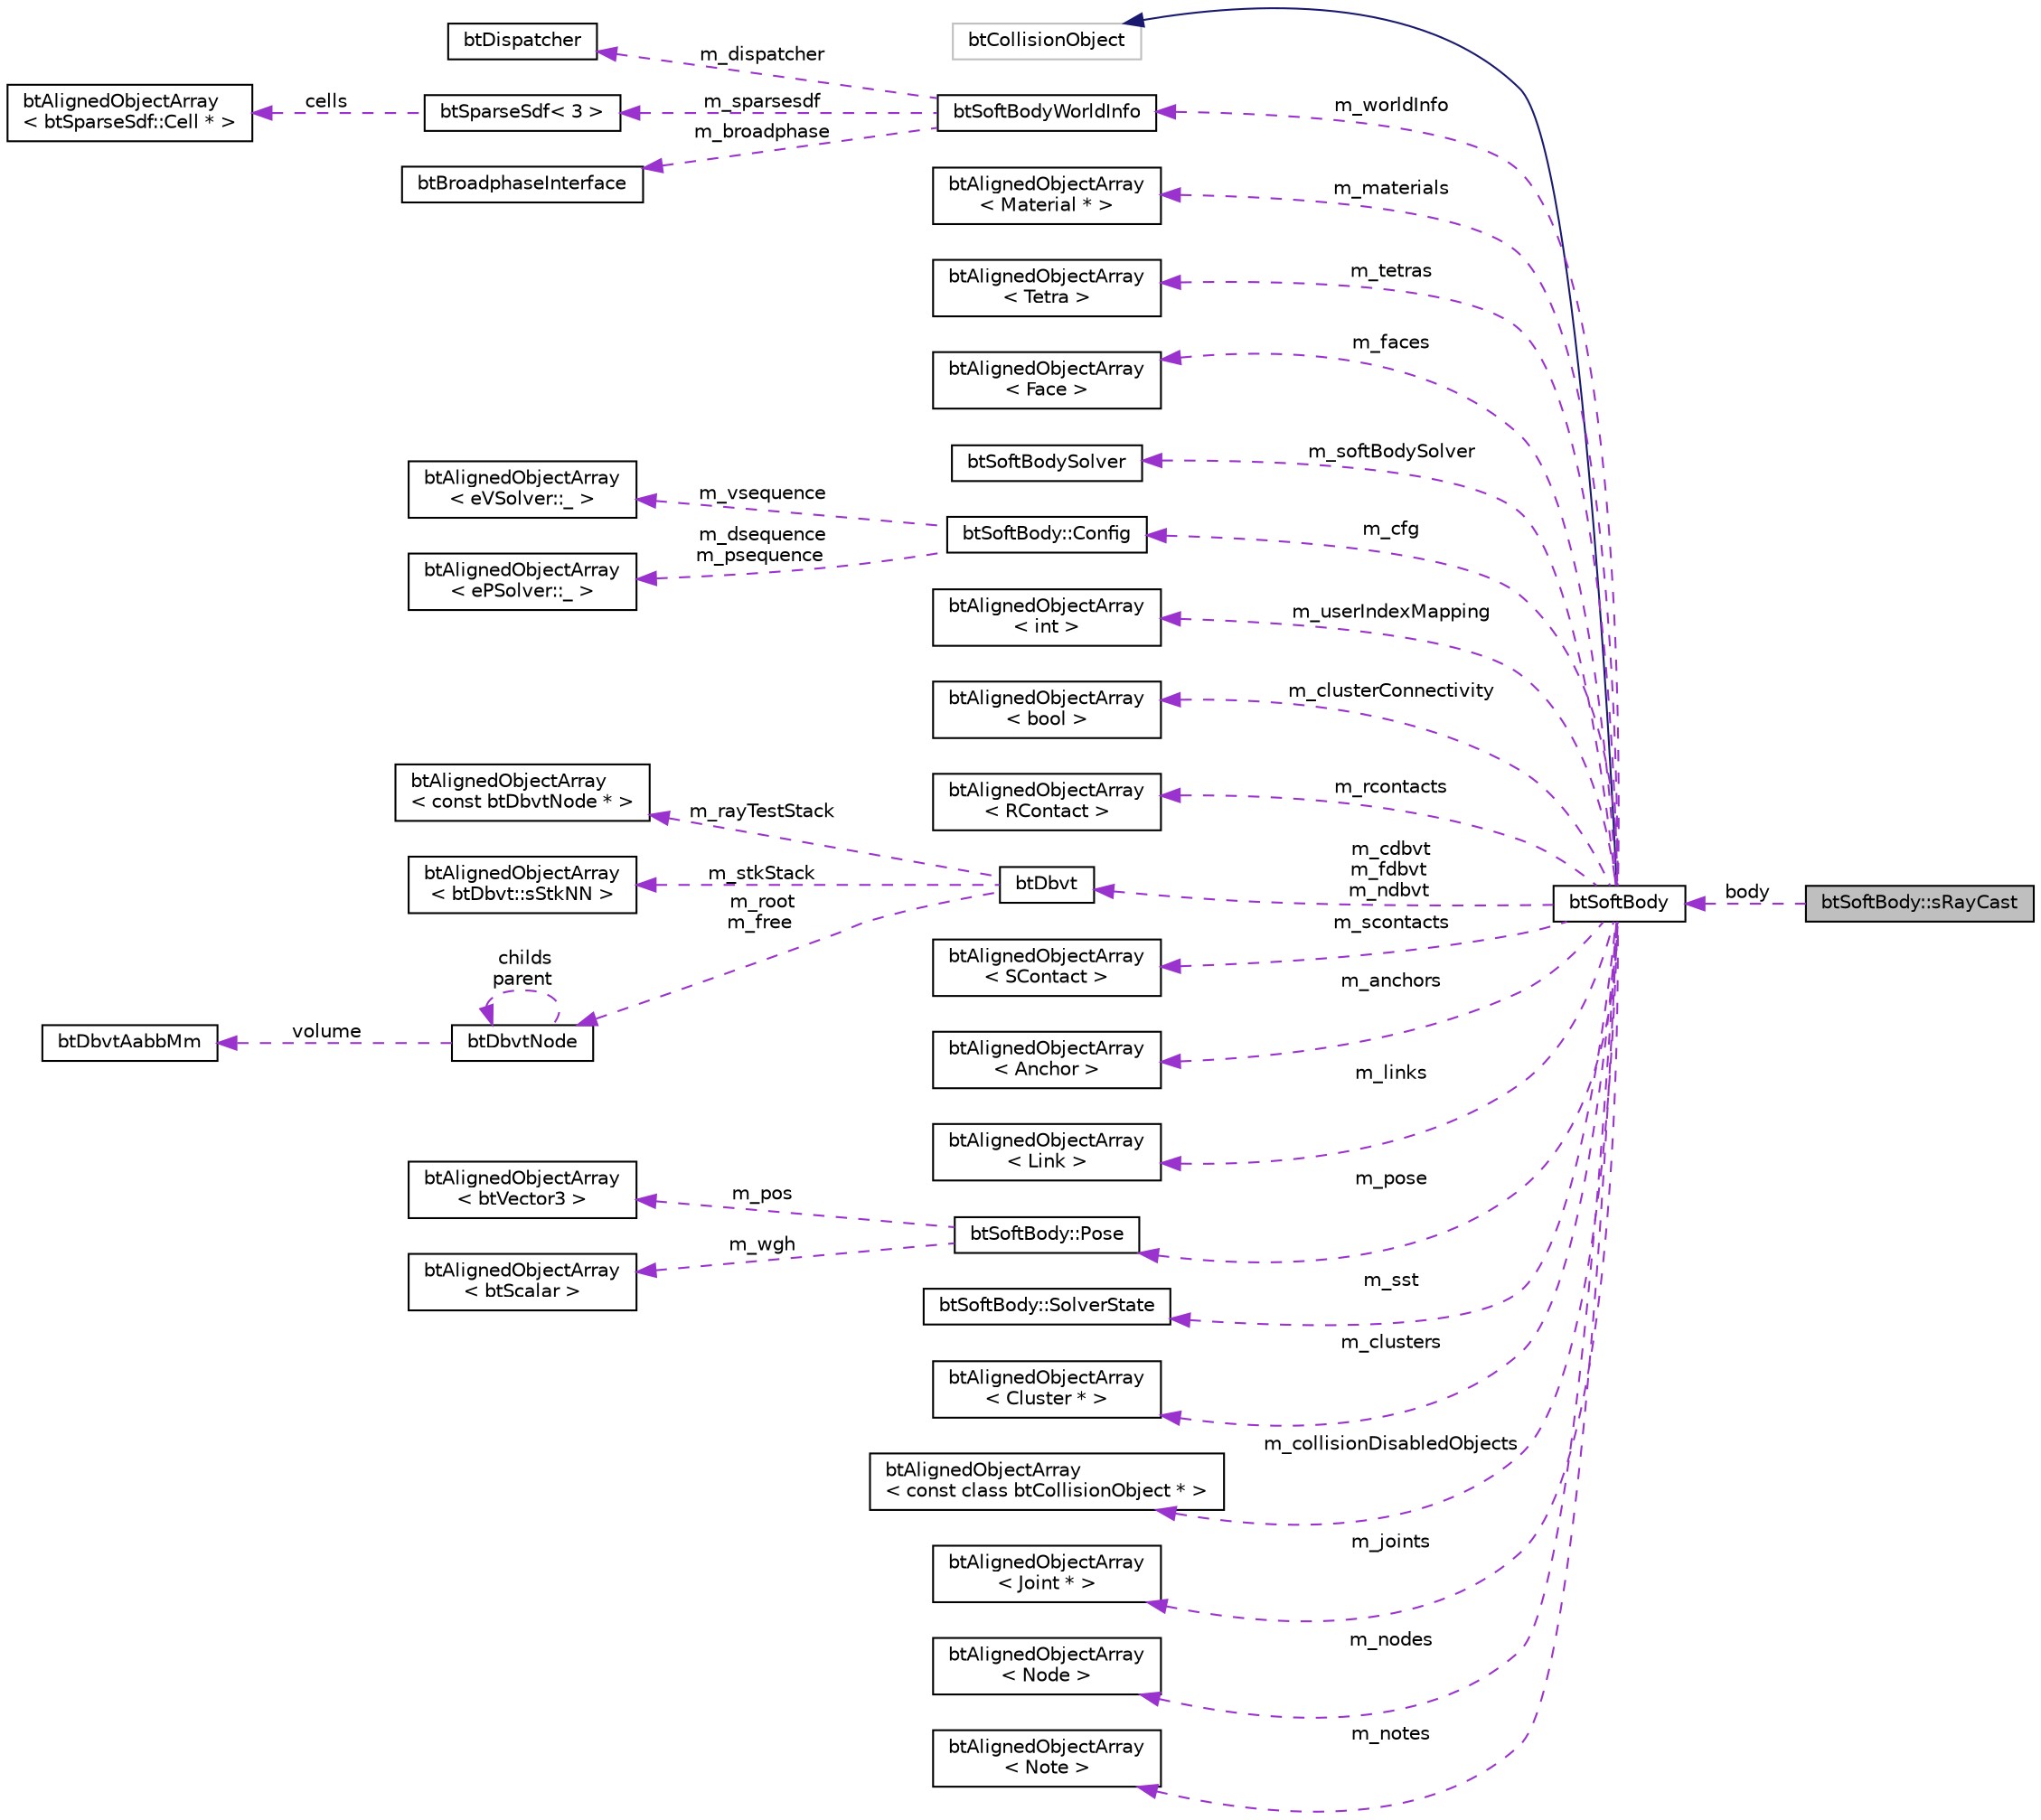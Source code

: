 digraph "btSoftBody::sRayCast"
{
  edge [fontname="Helvetica",fontsize="10",labelfontname="Helvetica",labelfontsize="10"];
  node [fontname="Helvetica",fontsize="10",shape=record];
  rankdir="LR";
  Node1 [label="btSoftBody::sRayCast",height=0.2,width=0.4,color="black", fillcolor="grey75", style="filled", fontcolor="black"];
  Node2 -> Node1 [dir="back",color="darkorchid3",fontsize="10",style="dashed",label=" body" ,fontname="Helvetica"];
  Node2 [label="btSoftBody",height=0.2,width=0.4,color="black", fillcolor="white", style="filled",URL="$classbt_soft_body.html"];
  Node3 -> Node2 [dir="back",color="midnightblue",fontsize="10",style="solid",fontname="Helvetica"];
  Node3 [label="btCollisionObject",height=0.2,width=0.4,color="grey75", fillcolor="white", style="filled"];
  Node4 -> Node2 [dir="back",color="darkorchid3",fontsize="10",style="dashed",label=" m_worldInfo" ,fontname="Helvetica"];
  Node4 [label="btSoftBodyWorldInfo",height=0.2,width=0.4,color="black", fillcolor="white", style="filled",URL="$structbt_soft_body_world_info.html"];
  Node5 -> Node4 [dir="back",color="darkorchid3",fontsize="10",style="dashed",label=" m_dispatcher" ,fontname="Helvetica"];
  Node5 [label="btDispatcher",height=0.2,width=0.4,color="black", fillcolor="white", style="filled",URL="$classbt_dispatcher.html"];
  Node6 -> Node4 [dir="back",color="darkorchid3",fontsize="10",style="dashed",label=" m_sparsesdf" ,fontname="Helvetica"];
  Node6 [label="btSparseSdf\< 3 \>",height=0.2,width=0.4,color="black", fillcolor="white", style="filled",URL="$structbt_sparse_sdf.html"];
  Node7 -> Node6 [dir="back",color="darkorchid3",fontsize="10",style="dashed",label=" cells" ,fontname="Helvetica"];
  Node7 [label="btAlignedObjectArray\l\< btSparseSdf::Cell * \>",height=0.2,width=0.4,color="black", fillcolor="white", style="filled",URL="$classbt_aligned_object_array.html"];
  Node8 -> Node4 [dir="back",color="darkorchid3",fontsize="10",style="dashed",label=" m_broadphase" ,fontname="Helvetica"];
  Node8 [label="btBroadphaseInterface",height=0.2,width=0.4,color="black", fillcolor="white", style="filled",URL="$classbt_broadphase_interface.html"];
  Node9 -> Node2 [dir="back",color="darkorchid3",fontsize="10",style="dashed",label=" m_materials" ,fontname="Helvetica"];
  Node9 [label="btAlignedObjectArray\l\< Material * \>",height=0.2,width=0.4,color="black", fillcolor="white", style="filled",URL="$classbt_aligned_object_array.html"];
  Node10 -> Node2 [dir="back",color="darkorchid3",fontsize="10",style="dashed",label=" m_tetras" ,fontname="Helvetica"];
  Node10 [label="btAlignedObjectArray\l\< Tetra \>",height=0.2,width=0.4,color="black", fillcolor="white", style="filled",URL="$classbt_aligned_object_array.html"];
  Node11 -> Node2 [dir="back",color="darkorchid3",fontsize="10",style="dashed",label=" m_faces" ,fontname="Helvetica"];
  Node11 [label="btAlignedObjectArray\l\< Face \>",height=0.2,width=0.4,color="black", fillcolor="white", style="filled",URL="$classbt_aligned_object_array.html"];
  Node12 -> Node2 [dir="back",color="darkorchid3",fontsize="10",style="dashed",label=" m_softBodySolver" ,fontname="Helvetica"];
  Node12 [label="btSoftBodySolver",height=0.2,width=0.4,color="black", fillcolor="white", style="filled",URL="$classbt_soft_body_solver.html"];
  Node13 -> Node2 [dir="back",color="darkorchid3",fontsize="10",style="dashed",label=" m_cfg" ,fontname="Helvetica"];
  Node13 [label="btSoftBody::Config",height=0.2,width=0.4,color="black", fillcolor="white", style="filled",URL="$structbt_soft_body_1_1_config.html"];
  Node14 -> Node13 [dir="back",color="darkorchid3",fontsize="10",style="dashed",label=" m_vsequence" ,fontname="Helvetica"];
  Node14 [label="btAlignedObjectArray\l\< eVSolver::_ \>",height=0.2,width=0.4,color="black", fillcolor="white", style="filled",URL="$classbt_aligned_object_array.html"];
  Node15 -> Node13 [dir="back",color="darkorchid3",fontsize="10",style="dashed",label=" m_dsequence\nm_psequence" ,fontname="Helvetica"];
  Node15 [label="btAlignedObjectArray\l\< ePSolver::_ \>",height=0.2,width=0.4,color="black", fillcolor="white", style="filled",URL="$classbt_aligned_object_array.html"];
  Node16 -> Node2 [dir="back",color="darkorchid3",fontsize="10",style="dashed",label=" m_userIndexMapping" ,fontname="Helvetica"];
  Node16 [label="btAlignedObjectArray\l\< int \>",height=0.2,width=0.4,color="black", fillcolor="white", style="filled",URL="$classbt_aligned_object_array.html"];
  Node17 -> Node2 [dir="back",color="darkorchid3",fontsize="10",style="dashed",label=" m_clusterConnectivity" ,fontname="Helvetica"];
  Node17 [label="btAlignedObjectArray\l\< bool \>",height=0.2,width=0.4,color="black", fillcolor="white", style="filled",URL="$classbt_aligned_object_array.html"];
  Node18 -> Node2 [dir="back",color="darkorchid3",fontsize="10",style="dashed",label=" m_rcontacts" ,fontname="Helvetica"];
  Node18 [label="btAlignedObjectArray\l\< RContact \>",height=0.2,width=0.4,color="black", fillcolor="white", style="filled",URL="$classbt_aligned_object_array.html"];
  Node19 -> Node2 [dir="back",color="darkorchid3",fontsize="10",style="dashed",label=" m_cdbvt\nm_fdbvt\nm_ndbvt" ,fontname="Helvetica"];
  Node19 [label="btDbvt",height=0.2,width=0.4,color="black", fillcolor="white", style="filled",URL="$structbt_dbvt.html"];
  Node20 -> Node19 [dir="back",color="darkorchid3",fontsize="10",style="dashed",label=" m_rayTestStack" ,fontname="Helvetica"];
  Node20 [label="btAlignedObjectArray\l\< const btDbvtNode * \>",height=0.2,width=0.4,color="black", fillcolor="white", style="filled",URL="$classbt_aligned_object_array.html"];
  Node21 -> Node19 [dir="back",color="darkorchid3",fontsize="10",style="dashed",label=" m_stkStack" ,fontname="Helvetica"];
  Node21 [label="btAlignedObjectArray\l\< btDbvt::sStkNN \>",height=0.2,width=0.4,color="black", fillcolor="white", style="filled",URL="$classbt_aligned_object_array.html"];
  Node22 -> Node19 [dir="back",color="darkorchid3",fontsize="10",style="dashed",label=" m_root\nm_free" ,fontname="Helvetica"];
  Node22 [label="btDbvtNode",height=0.2,width=0.4,color="black", fillcolor="white", style="filled",URL="$structbt_dbvt_node.html"];
  Node23 -> Node22 [dir="back",color="darkorchid3",fontsize="10",style="dashed",label=" volume" ,fontname="Helvetica"];
  Node23 [label="btDbvtAabbMm",height=0.2,width=0.4,color="black", fillcolor="white", style="filled",URL="$structbt_dbvt_aabb_mm.html"];
  Node22 -> Node22 [dir="back",color="darkorchid3",fontsize="10",style="dashed",label=" childs\nparent" ,fontname="Helvetica"];
  Node24 -> Node2 [dir="back",color="darkorchid3",fontsize="10",style="dashed",label=" m_scontacts" ,fontname="Helvetica"];
  Node24 [label="btAlignedObjectArray\l\< SContact \>",height=0.2,width=0.4,color="black", fillcolor="white", style="filled",URL="$classbt_aligned_object_array.html"];
  Node25 -> Node2 [dir="back",color="darkorchid3",fontsize="10",style="dashed",label=" m_anchors" ,fontname="Helvetica"];
  Node25 [label="btAlignedObjectArray\l\< Anchor \>",height=0.2,width=0.4,color="black", fillcolor="white", style="filled",URL="$classbt_aligned_object_array.html"];
  Node26 -> Node2 [dir="back",color="darkorchid3",fontsize="10",style="dashed",label=" m_links" ,fontname="Helvetica"];
  Node26 [label="btAlignedObjectArray\l\< Link \>",height=0.2,width=0.4,color="black", fillcolor="white", style="filled",URL="$classbt_aligned_object_array.html"];
  Node27 -> Node2 [dir="back",color="darkorchid3",fontsize="10",style="dashed",label=" m_pose" ,fontname="Helvetica"];
  Node27 [label="btSoftBody::Pose",height=0.2,width=0.4,color="black", fillcolor="white", style="filled",URL="$structbt_soft_body_1_1_pose.html"];
  Node28 -> Node27 [dir="back",color="darkorchid3",fontsize="10",style="dashed",label=" m_pos" ,fontname="Helvetica"];
  Node28 [label="btAlignedObjectArray\l\< btVector3 \>",height=0.2,width=0.4,color="black", fillcolor="white", style="filled",URL="$classbt_aligned_object_array.html"];
  Node29 -> Node27 [dir="back",color="darkorchid3",fontsize="10",style="dashed",label=" m_wgh" ,fontname="Helvetica"];
  Node29 [label="btAlignedObjectArray\l\< btScalar \>",height=0.2,width=0.4,color="black", fillcolor="white", style="filled",URL="$classbt_aligned_object_array.html"];
  Node30 -> Node2 [dir="back",color="darkorchid3",fontsize="10",style="dashed",label=" m_sst" ,fontname="Helvetica"];
  Node30 [label="btSoftBody::SolverState",height=0.2,width=0.4,color="black", fillcolor="white", style="filled",URL="$structbt_soft_body_1_1_solver_state.html"];
  Node31 -> Node2 [dir="back",color="darkorchid3",fontsize="10",style="dashed",label=" m_clusters" ,fontname="Helvetica"];
  Node31 [label="btAlignedObjectArray\l\< Cluster * \>",height=0.2,width=0.4,color="black", fillcolor="white", style="filled",URL="$classbt_aligned_object_array.html"];
  Node32 -> Node2 [dir="back",color="darkorchid3",fontsize="10",style="dashed",label=" m_collisionDisabledObjects" ,fontname="Helvetica"];
  Node32 [label="btAlignedObjectArray\l\< const class btCollisionObject * \>",height=0.2,width=0.4,color="black", fillcolor="white", style="filled",URL="$classbt_aligned_object_array.html"];
  Node33 -> Node2 [dir="back",color="darkorchid3",fontsize="10",style="dashed",label=" m_joints" ,fontname="Helvetica"];
  Node33 [label="btAlignedObjectArray\l\< Joint * \>",height=0.2,width=0.4,color="black", fillcolor="white", style="filled",URL="$classbt_aligned_object_array.html"];
  Node34 -> Node2 [dir="back",color="darkorchid3",fontsize="10",style="dashed",label=" m_nodes" ,fontname="Helvetica"];
  Node34 [label="btAlignedObjectArray\l\< Node \>",height=0.2,width=0.4,color="black", fillcolor="white", style="filled",URL="$classbt_aligned_object_array.html"];
  Node35 -> Node2 [dir="back",color="darkorchid3",fontsize="10",style="dashed",label=" m_notes" ,fontname="Helvetica"];
  Node35 [label="btAlignedObjectArray\l\< Note \>",height=0.2,width=0.4,color="black", fillcolor="white", style="filled",URL="$classbt_aligned_object_array.html"];
}
